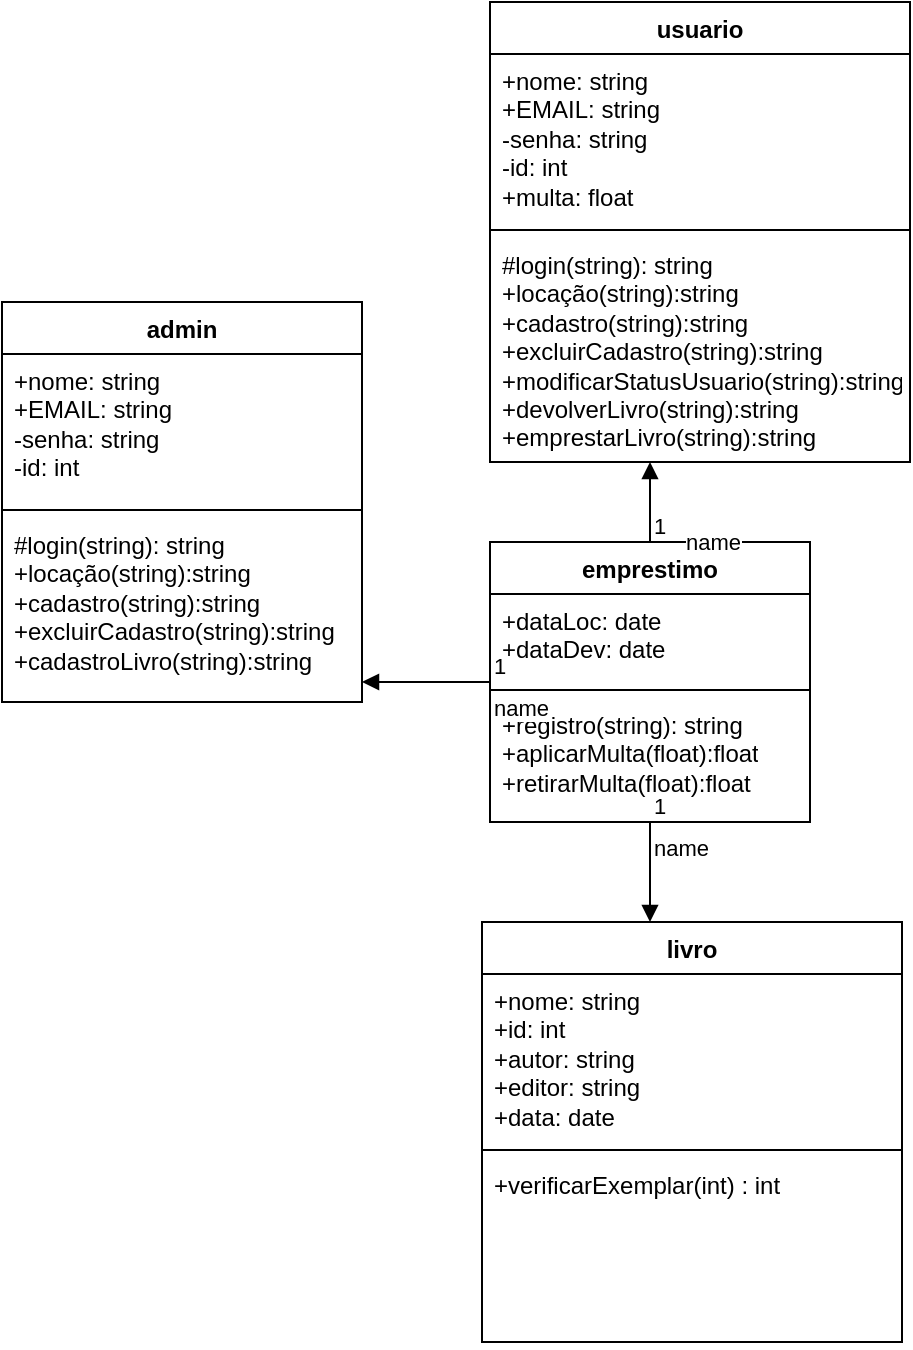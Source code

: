 <mxfile version="24.5.2" type="github">
  <diagram name="Página-1" id="qMYL60UKQ--ixu7GS7xh">
    <mxGraphModel dx="1434" dy="772" grid="1" gridSize="10" guides="1" tooltips="1" connect="1" arrows="1" fold="1" page="1" pageScale="1" pageWidth="827" pageHeight="1169" math="0" shadow="0">
      <root>
        <mxCell id="0" />
        <mxCell id="1" parent="0" />
        <mxCell id="iWFAQ07_-A3jQqwcuFN4-1" value="livro" style="swimlane;fontStyle=1;align=center;verticalAlign=top;childLayout=stackLayout;horizontal=1;startSize=26;horizontalStack=0;resizeParent=1;resizeParentMax=0;resizeLast=0;collapsible=1;marginBottom=0;whiteSpace=wrap;html=1;" parent="1" vertex="1">
          <mxGeometry x="330" y="510" width="210" height="210" as="geometry" />
        </mxCell>
        <mxCell id="iWFAQ07_-A3jQqwcuFN4-2" value="+nome: string&lt;div&gt;+id: int&lt;/div&gt;&lt;div&gt;+autor: string&lt;/div&gt;&lt;div&gt;+editor: string&lt;/div&gt;&lt;div&gt;+data: date&lt;/div&gt;&lt;div&gt;&lt;br&gt;&lt;/div&gt;" style="text;strokeColor=none;fillColor=none;align=left;verticalAlign=top;spacingLeft=4;spacingRight=4;overflow=hidden;rotatable=0;points=[[0,0.5],[1,0.5]];portConstraint=eastwest;whiteSpace=wrap;html=1;" parent="iWFAQ07_-A3jQqwcuFN4-1" vertex="1">
          <mxGeometry y="26" width="210" height="84" as="geometry" />
        </mxCell>
        <mxCell id="iWFAQ07_-A3jQqwcuFN4-3" value="" style="line;strokeWidth=1;fillColor=none;align=left;verticalAlign=middle;spacingTop=-1;spacingLeft=3;spacingRight=3;rotatable=0;labelPosition=right;points=[];portConstraint=eastwest;strokeColor=inherit;" parent="iWFAQ07_-A3jQqwcuFN4-1" vertex="1">
          <mxGeometry y="110" width="210" height="8" as="geometry" />
        </mxCell>
        <mxCell id="iWFAQ07_-A3jQqwcuFN4-4" value="+verificarExemplar(int) : int&lt;div&gt;&lt;br&gt;&lt;/div&gt;&lt;div&gt;&lt;br&gt;&lt;/div&gt;" style="text;strokeColor=none;fillColor=none;align=left;verticalAlign=top;spacingLeft=4;spacingRight=4;overflow=hidden;rotatable=0;points=[[0,0.5],[1,0.5]];portConstraint=eastwest;whiteSpace=wrap;html=1;" parent="iWFAQ07_-A3jQqwcuFN4-1" vertex="1">
          <mxGeometry y="118" width="210" height="92" as="geometry" />
        </mxCell>
        <mxCell id="iWFAQ07_-A3jQqwcuFN4-5" value="admin" style="swimlane;fontStyle=1;align=center;verticalAlign=top;childLayout=stackLayout;horizontal=1;startSize=26;horizontalStack=0;resizeParent=1;resizeParentMax=0;resizeLast=0;collapsible=1;marginBottom=0;whiteSpace=wrap;html=1;" parent="1" vertex="1">
          <mxGeometry x="90" y="200" width="180" height="200" as="geometry" />
        </mxCell>
        <mxCell id="iWFAQ07_-A3jQqwcuFN4-6" value="+nome: string&lt;div&gt;+EMAIL: string&lt;/div&gt;&lt;div&gt;-senha: string&lt;/div&gt;&lt;div&gt;-id: int&lt;/div&gt;" style="text;strokeColor=none;fillColor=none;align=left;verticalAlign=top;spacingLeft=4;spacingRight=4;overflow=hidden;rotatable=0;points=[[0,0.5],[1,0.5]];portConstraint=eastwest;whiteSpace=wrap;html=1;" parent="iWFAQ07_-A3jQqwcuFN4-5" vertex="1">
          <mxGeometry y="26" width="180" height="74" as="geometry" />
        </mxCell>
        <mxCell id="iWFAQ07_-A3jQqwcuFN4-7" value="" style="line;strokeWidth=1;fillColor=none;align=left;verticalAlign=middle;spacingTop=-1;spacingLeft=3;spacingRight=3;rotatable=0;labelPosition=right;points=[];portConstraint=eastwest;strokeColor=inherit;" parent="iWFAQ07_-A3jQqwcuFN4-5" vertex="1">
          <mxGeometry y="100" width="180" height="8" as="geometry" />
        </mxCell>
        <mxCell id="iWFAQ07_-A3jQqwcuFN4-8" value="#login(string): string&lt;div&gt;+locação(string):string&lt;br&gt;&lt;/div&gt;&lt;div&gt;+cadastro(string):string&lt;/div&gt;&lt;div&gt;+excluirCadastro(string):string&lt;br&gt;&lt;/div&gt;&lt;div&gt;+cadastroLivro(string):string&lt;br&gt;&lt;/div&gt;" style="text;strokeColor=none;fillColor=none;align=left;verticalAlign=top;spacingLeft=4;spacingRight=4;overflow=hidden;rotatable=0;points=[[0,0.5],[1,0.5]];portConstraint=eastwest;whiteSpace=wrap;html=1;" parent="iWFAQ07_-A3jQqwcuFN4-5" vertex="1">
          <mxGeometry y="108" width="180" height="92" as="geometry" />
        </mxCell>
        <mxCell id="iWFAQ07_-A3jQqwcuFN4-13" value="emprestimo" style="swimlane;fontStyle=1;align=center;verticalAlign=top;childLayout=stackLayout;horizontal=1;startSize=26;horizontalStack=0;resizeParent=1;resizeParentMax=0;resizeLast=0;collapsible=1;marginBottom=0;whiteSpace=wrap;html=1;" parent="1" vertex="1">
          <mxGeometry x="334" y="320" width="160" height="140" as="geometry" />
        </mxCell>
        <mxCell id="iWFAQ07_-A3jQqwcuFN4-14" value="+dataLoc: date&lt;div&gt;+dataDev: date&lt;br&gt;&lt;/div&gt;&lt;div&gt;&lt;br&gt;&lt;/div&gt;" style="text;strokeColor=none;fillColor=none;align=left;verticalAlign=top;spacingLeft=4;spacingRight=4;overflow=hidden;rotatable=0;points=[[0,0.5],[1,0.5]];portConstraint=eastwest;whiteSpace=wrap;html=1;" parent="iWFAQ07_-A3jQqwcuFN4-13" vertex="1">
          <mxGeometry y="26" width="160" height="44" as="geometry" />
        </mxCell>
        <mxCell id="iWFAQ07_-A3jQqwcuFN4-15" value="" style="line;strokeWidth=1;fillColor=none;align=left;verticalAlign=middle;spacingTop=-1;spacingLeft=3;spacingRight=3;rotatable=0;labelPosition=right;points=[];portConstraint=eastwest;strokeColor=inherit;" parent="iWFAQ07_-A3jQqwcuFN4-13" vertex="1">
          <mxGeometry y="70" width="160" height="8" as="geometry" />
        </mxCell>
        <mxCell id="iWFAQ07_-A3jQqwcuFN4-16" value="+registro(string): string&lt;div&gt;+aplicarMulta(float):float&lt;/div&gt;&lt;div&gt;+retirarMulta(float):float&lt;/div&gt;" style="text;strokeColor=none;fillColor=none;align=left;verticalAlign=top;spacingLeft=4;spacingRight=4;overflow=hidden;rotatable=0;points=[[0,0.5],[1,0.5]];portConstraint=eastwest;whiteSpace=wrap;html=1;" parent="iWFAQ07_-A3jQqwcuFN4-13" vertex="1">
          <mxGeometry y="78" width="160" height="62" as="geometry" />
        </mxCell>
        <mxCell id="iWFAQ07_-A3jQqwcuFN4-17" value="usuario" style="swimlane;fontStyle=1;align=center;verticalAlign=top;childLayout=stackLayout;horizontal=1;startSize=26;horizontalStack=0;resizeParent=1;resizeParentMax=0;resizeLast=0;collapsible=1;marginBottom=0;whiteSpace=wrap;html=1;" parent="1" vertex="1">
          <mxGeometry x="334" y="50" width="210" height="230" as="geometry" />
        </mxCell>
        <mxCell id="iWFAQ07_-A3jQqwcuFN4-18" value="+nome: string&lt;div&gt;+EMAIL: string&lt;/div&gt;&lt;div&gt;-senha: string&lt;/div&gt;&lt;div&gt;-id: int&lt;/div&gt;&lt;div&gt;+multa: float&lt;/div&gt;" style="text;strokeColor=none;fillColor=none;align=left;verticalAlign=top;spacingLeft=4;spacingRight=4;overflow=hidden;rotatable=0;points=[[0,0.5],[1,0.5]];portConstraint=eastwest;whiteSpace=wrap;html=1;" parent="iWFAQ07_-A3jQqwcuFN4-17" vertex="1">
          <mxGeometry y="26" width="210" height="84" as="geometry" />
        </mxCell>
        <mxCell id="iWFAQ07_-A3jQqwcuFN4-19" value="" style="line;strokeWidth=1;fillColor=none;align=left;verticalAlign=middle;spacingTop=-1;spacingLeft=3;spacingRight=3;rotatable=0;labelPosition=right;points=[];portConstraint=eastwest;strokeColor=inherit;" parent="iWFAQ07_-A3jQqwcuFN4-17" vertex="1">
          <mxGeometry y="110" width="210" height="8" as="geometry" />
        </mxCell>
        <mxCell id="iWFAQ07_-A3jQqwcuFN4-20" value="#login(string): string&lt;div&gt;+locação(string):string&lt;/div&gt;&lt;div&gt;+cadastro(string):string&lt;/div&gt;&lt;div&gt;+excluirCadastro(string):string&lt;/div&gt;&lt;div&gt;+modificarStatusUsuario(string):string&lt;/div&gt;&lt;div&gt;&lt;div&gt;+devolverLivro(string):string&lt;/div&gt;&lt;div&gt;+emprestarLivro(string):string&lt;/div&gt;&lt;/div&gt;" style="text;strokeColor=none;fillColor=none;align=left;verticalAlign=top;spacingLeft=4;spacingRight=4;overflow=hidden;rotatable=0;points=[[0,0.5],[1,0.5]];portConstraint=eastwest;whiteSpace=wrap;html=1;" parent="iWFAQ07_-A3jQqwcuFN4-17" vertex="1">
          <mxGeometry y="118" width="210" height="112" as="geometry" />
        </mxCell>
        <mxCell id="iWFAQ07_-A3jQqwcuFN4-27" value="name" style="endArrow=block;endFill=1;html=1;edgeStyle=orthogonalEdgeStyle;align=left;verticalAlign=top;rounded=0;" parent="1" source="iWFAQ07_-A3jQqwcuFN4-13" target="iWFAQ07_-A3jQqwcuFN4-1" edge="1">
          <mxGeometry x="-1" relative="1" as="geometry">
            <mxPoint x="334" y="346" as="sourcePoint" />
            <mxPoint x="494" y="346" as="targetPoint" />
            <Array as="points">
              <mxPoint x="334" y="396" />
              <mxPoint x="410" y="396" />
            </Array>
          </mxGeometry>
        </mxCell>
        <mxCell id="iWFAQ07_-A3jQqwcuFN4-28" value="1" style="edgeLabel;resizable=0;html=1;align=left;verticalAlign=bottom;" parent="iWFAQ07_-A3jQqwcuFN4-27" connectable="0" vertex="1">
          <mxGeometry x="-1" relative="1" as="geometry" />
        </mxCell>
        <mxCell id="iWFAQ07_-A3jQqwcuFN4-29" value="name" style="endArrow=block;endFill=1;html=1;edgeStyle=orthogonalEdgeStyle;align=left;verticalAlign=top;rounded=0;" parent="1" source="iWFAQ07_-A3jQqwcuFN4-13" target="iWFAQ07_-A3jQqwcuFN4-5" edge="1">
          <mxGeometry x="-1" relative="1" as="geometry">
            <mxPoint x="310" y="250" as="sourcePoint" />
            <mxPoint x="490" y="320" as="targetPoint" />
            <Array as="points">
              <mxPoint x="270" y="372" />
              <mxPoint x="270" y="350" />
            </Array>
          </mxGeometry>
        </mxCell>
        <mxCell id="iWFAQ07_-A3jQqwcuFN4-30" value="1" style="edgeLabel;resizable=0;html=1;align=left;verticalAlign=bottom;" parent="iWFAQ07_-A3jQqwcuFN4-29" connectable="0" vertex="1">
          <mxGeometry x="-1" relative="1" as="geometry" />
        </mxCell>
        <mxCell id="iWFAQ07_-A3jQqwcuFN4-31" value="name" style="endArrow=block;endFill=1;html=1;edgeStyle=orthogonalEdgeStyle;align=left;verticalAlign=top;rounded=0;" parent="1" source="iWFAQ07_-A3jQqwcuFN4-13" target="iWFAQ07_-A3jQqwcuFN4-17" edge="1">
          <mxGeometry x="-0.333" y="-16" relative="1" as="geometry">
            <mxPoint x="400" y="240" as="sourcePoint" />
            <mxPoint x="490" y="320" as="targetPoint" />
            <Array as="points">
              <mxPoint x="414" y="280" />
              <mxPoint x="414" y="280" />
            </Array>
            <mxPoint as="offset" />
          </mxGeometry>
        </mxCell>
        <mxCell id="iWFAQ07_-A3jQqwcuFN4-32" value="1" style="edgeLabel;resizable=0;html=1;align=left;verticalAlign=bottom;" parent="iWFAQ07_-A3jQqwcuFN4-31" connectable="0" vertex="1">
          <mxGeometry x="-1" relative="1" as="geometry" />
        </mxCell>
      </root>
    </mxGraphModel>
  </diagram>
</mxfile>

